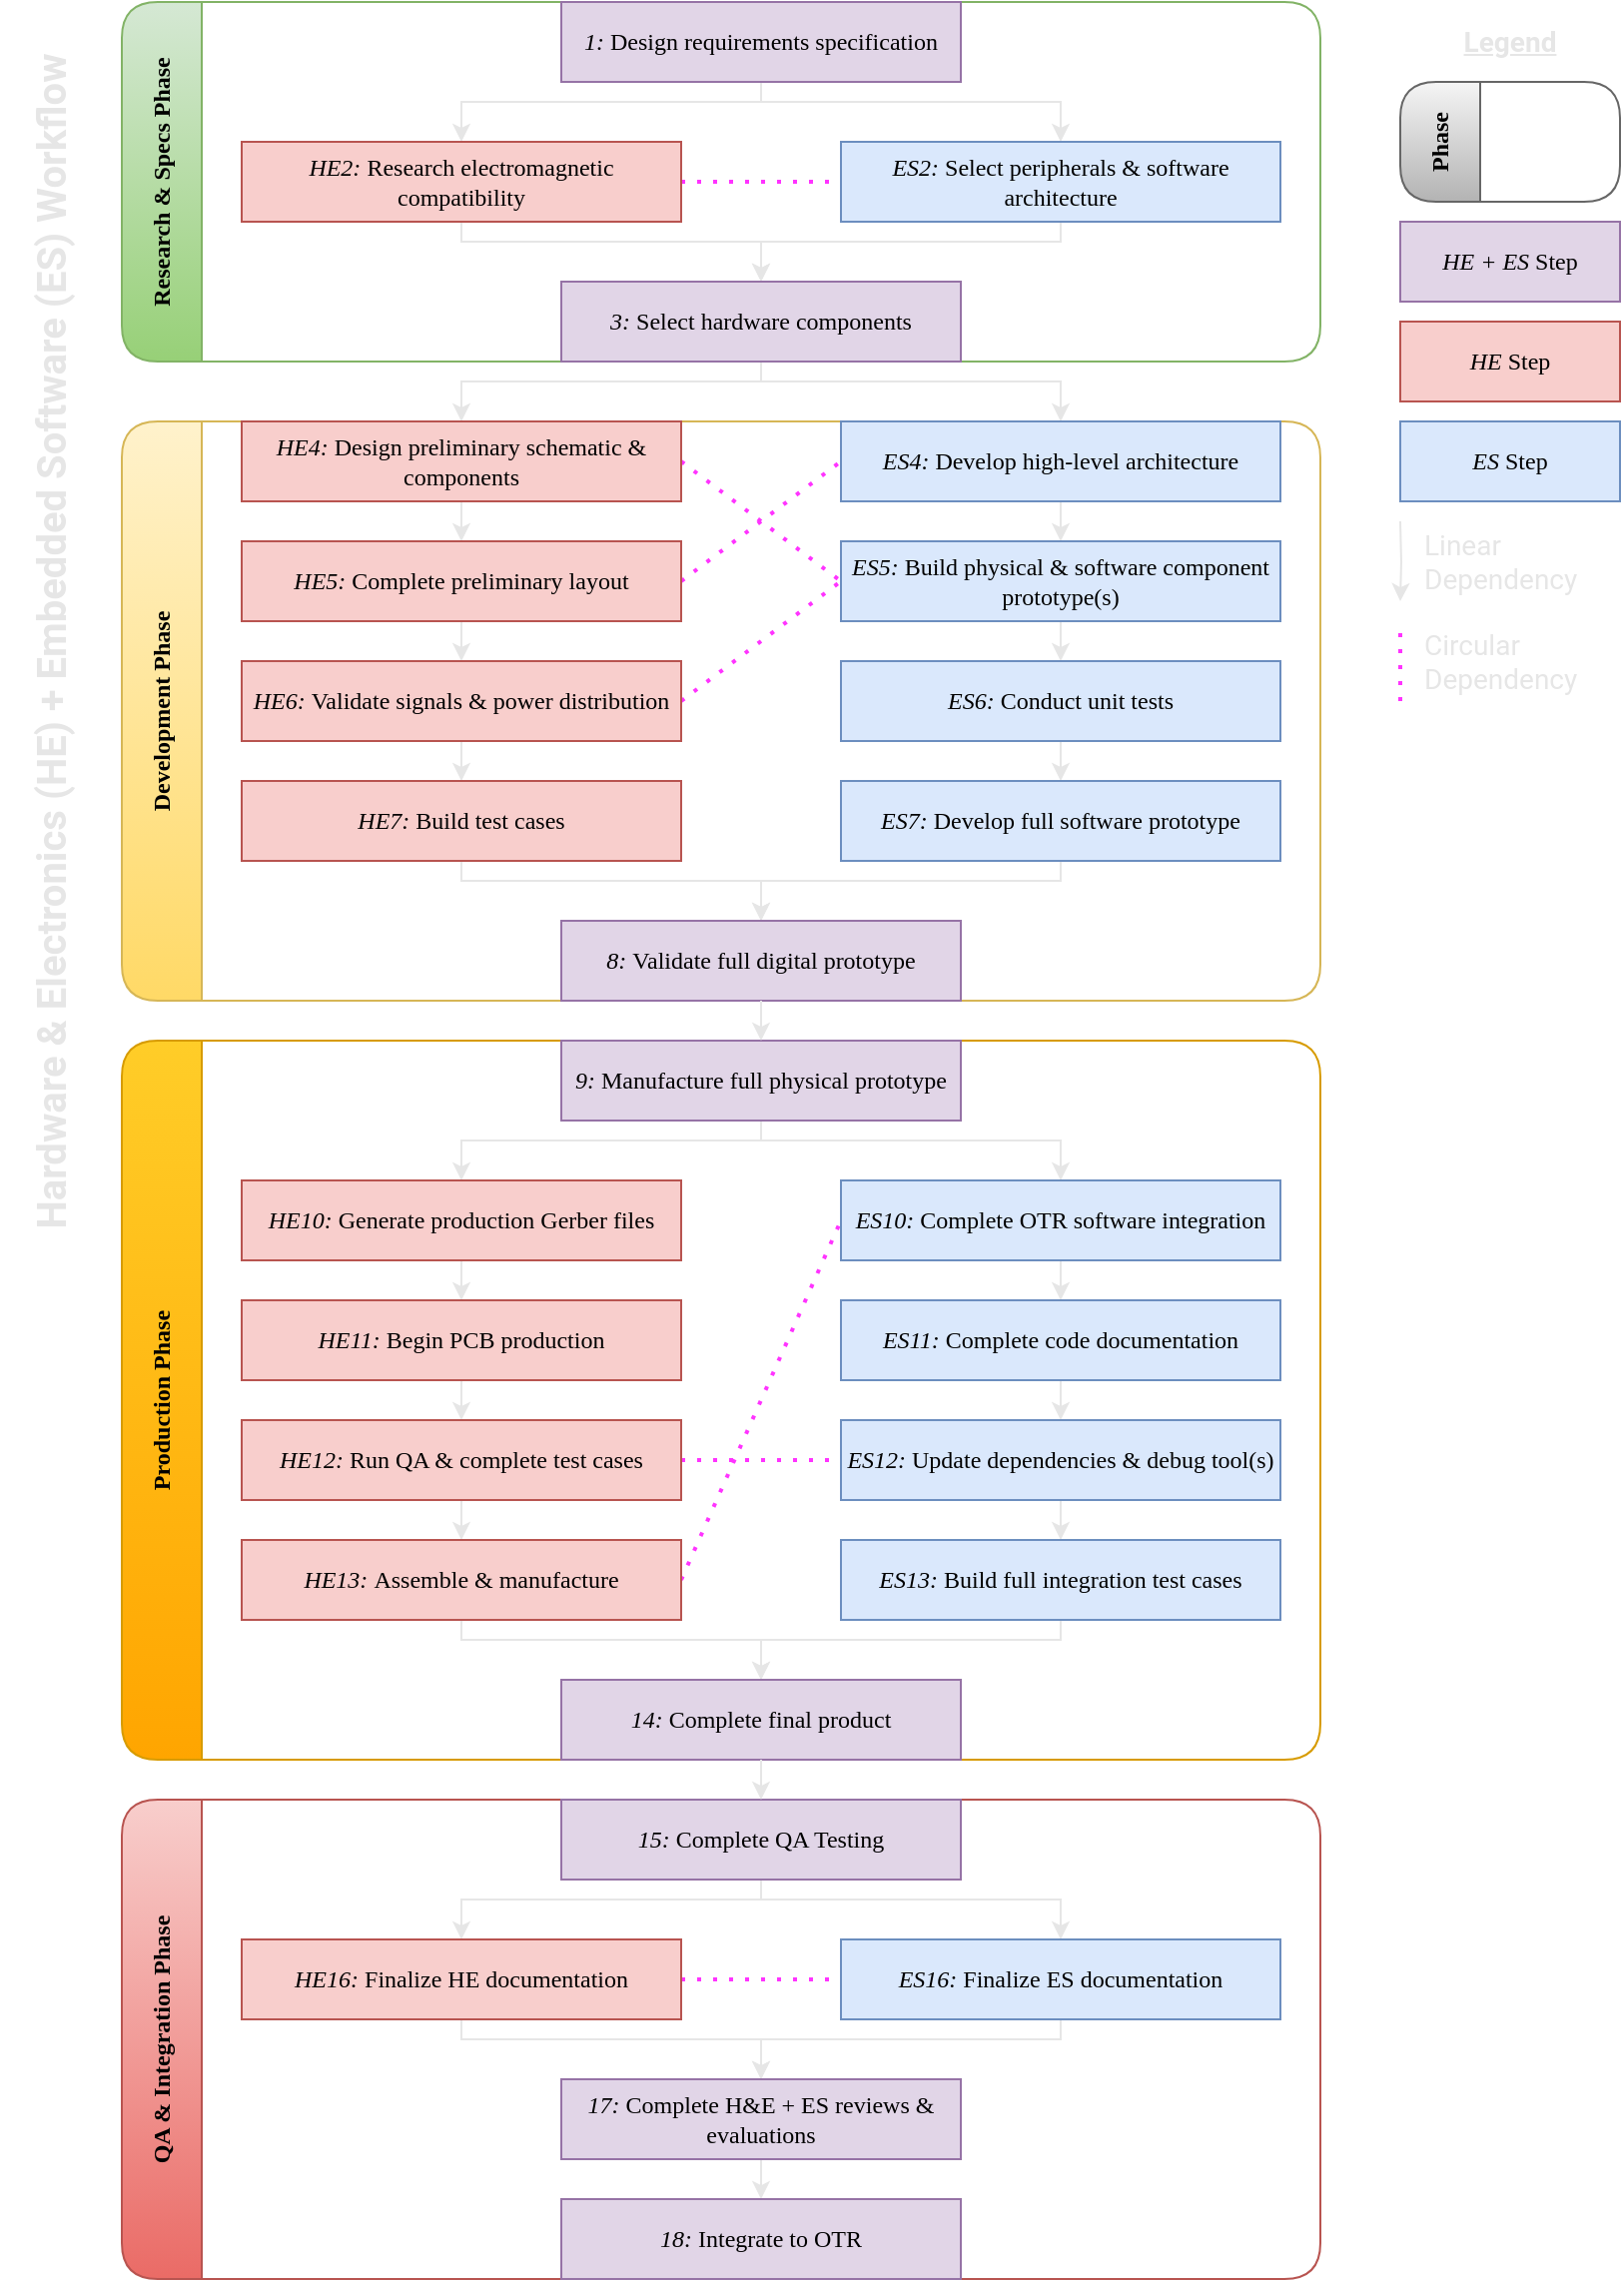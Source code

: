 <mxfile version="21.7.1" type="device">
  <diagram name="Page-1" id="NuKTZp9k4UpAe8idMaMk">
    <mxGraphModel dx="954" dy="614" grid="1" gridSize="10" guides="1" tooltips="1" connect="1" arrows="1" fold="1" page="1" pageScale="1" pageWidth="827" pageHeight="1169" math="0" shadow="0">
      <root>
        <mxCell id="0" />
        <mxCell id="1" parent="0" />
        <mxCell id="XmgsnOlfWQy2vyrbueh_-16" value="&lt;h1 align=&quot;center&quot; style=&quot;font-size: 20px;&quot;&gt;Hardware &amp;amp; Electronics (HE)&lt;font style=&quot;font-size: 20px;&quot;&gt; + &lt;/font&gt;&lt;font style=&quot;font-size: 20px;&quot;&gt;Embedded Software (ES)&lt;/font&gt;&lt;b style=&quot;font-size: 20px;&quot;&gt; &lt;font style=&quot;font-size: 20px;&quot;&gt;Workflow&lt;/font&gt;&lt;/b&gt;&lt;/h1&gt;" style="text;html=1;spacing=5;spacingTop=-20;overflow=hidden;rounded=0;fontColor=#E6E6E6;fontFamily=Roboto;fontSource=https%3A%2F%2Ffonts.googleapis.com%2Fcss%3Ffamily%3DRoboto;fontStyle=1;fontSize=20;align=center;verticalAlign=top;whiteSpace=wrap;direction=west;rotation=270;" parent="1" vertex="1">
          <mxGeometry x="-290" y="310" width="640" height="40" as="geometry" />
        </mxCell>
        <mxCell id="_hizYWPVGVHSp4usUU-i-9" style="edgeStyle=orthogonalEdgeStyle;rounded=0;orthogonalLoop=1;jettySize=auto;html=1;exitX=0.5;exitY=1;exitDx=0;exitDy=0;entryX=0.5;entryY=0;entryDx=0;entryDy=0;fontFamily=JetBrains Mono;fontSource=https%3A%2F%2Ffonts.googleapis.com%2Fcss%3Ffamily%3DJetBrains%2BMono;strokeColor=#E6E6E6;" parent="1" source="XmgsnOlfWQy2vyrbueh_-4" target="XmgsnOlfWQy2vyrbueh_-3" edge="1">
          <mxGeometry relative="1" as="geometry">
            <Array as="points">
              <mxPoint x="380" y="200" />
              <mxPoint x="230" y="200" />
            </Array>
          </mxGeometry>
        </mxCell>
        <mxCell id="_hizYWPVGVHSp4usUU-i-10" style="edgeStyle=orthogonalEdgeStyle;rounded=0;orthogonalLoop=1;jettySize=auto;html=1;exitX=0.5;exitY=1;exitDx=0;exitDy=0;entryX=0.5;entryY=0;entryDx=0;entryDy=0;fontFamily=JetBrains Mono;fontSource=https%3A%2F%2Ffonts.googleapis.com%2Fcss%3Ffamily%3DJetBrains%2BMono;strokeColor=#E6E6E6;" parent="1" source="XmgsnOlfWQy2vyrbueh_-4" target="uD0HqLlKN_VUFmbFqNQT-25" edge="1">
          <mxGeometry relative="1" as="geometry">
            <Array as="points">
              <mxPoint x="380" y="200" />
              <mxPoint x="530" y="200" />
            </Array>
          </mxGeometry>
        </mxCell>
        <mxCell id="XmgsnOlfWQy2vyrbueh_-19" value="&lt;div&gt;Research &amp;amp; Specs Phase&lt;/div&gt;" style="swimlane;horizontal=0;whiteSpace=wrap;html=1;fillColor=#d5e8d4;strokeColor=#82b366;fontFamily=JetBrains Mono;fontSource=https%3A%2F%2Ffonts.googleapis.com%2Fcss%3Ffamily%3DJetBrains%2BMono;startSize=40;rounded=1;swimlaneLine=1;glass=0;shadow=0;swimlaneFillColor=none;gradientColor=#97d077;" parent="1" vertex="1">
          <mxGeometry x="60" y="10" width="600" height="180" as="geometry" />
        </mxCell>
        <mxCell id="_hizYWPVGVHSp4usUU-i-25" value="" style="endArrow=none;dashed=1;html=1;dashPattern=1 3;strokeWidth=2;rounded=0;exitX=1;exitY=0.5;exitDx=0;exitDy=0;entryX=0;entryY=0.5;entryDx=0;entryDy=0;strokeColor=#FF33FF;fontFamily=JetBrains Mono;fontSource=https%3A%2F%2Ffonts.googleapis.com%2Fcss%3Ffamily%3DJetBrains%2BMono;" parent="XmgsnOlfWQy2vyrbueh_-19" source="uD0HqLlKN_VUFmbFqNQT-23" target="uD0HqLlKN_VUFmbFqNQT-22" edge="1">
          <mxGeometry width="50" height="50" relative="1" as="geometry">
            <mxPoint x="290" y="100" as="sourcePoint" />
            <mxPoint x="370" y="100" as="targetPoint" />
          </mxGeometry>
        </mxCell>
        <mxCell id="_hizYWPVGVHSp4usUU-i-1" style="edgeStyle=orthogonalEdgeStyle;rounded=0;orthogonalLoop=1;jettySize=auto;html=1;exitX=0.5;exitY=1;exitDx=0;exitDy=0;entryX=0.5;entryY=0;entryDx=0;entryDy=0;fontFamily=JetBrains Mono;fontSource=https%3A%2F%2Ffonts.googleapis.com%2Fcss%3Ffamily%3DJetBrains%2BMono;strokeColor=#E6E6E6;" parent="XmgsnOlfWQy2vyrbueh_-19" source="XmgsnOlfWQy2vyrbueh_-1" target="uD0HqLlKN_VUFmbFqNQT-23" edge="1">
          <mxGeometry relative="1" as="geometry">
            <Array as="points">
              <mxPoint x="320" y="50" />
              <mxPoint x="170" y="50" />
            </Array>
          </mxGeometry>
        </mxCell>
        <mxCell id="_hizYWPVGVHSp4usUU-i-2" style="edgeStyle=orthogonalEdgeStyle;rounded=0;orthogonalLoop=1;jettySize=auto;html=1;exitX=0.5;exitY=1;exitDx=0;exitDy=0;entryX=0.5;entryY=0;entryDx=0;entryDy=0;fontFamily=JetBrains Mono;fontSource=https%3A%2F%2Ffonts.googleapis.com%2Fcss%3Ffamily%3DJetBrains%2BMono;strokeColor=#E6E6E6;" parent="XmgsnOlfWQy2vyrbueh_-19" source="XmgsnOlfWQy2vyrbueh_-1" target="uD0HqLlKN_VUFmbFqNQT-22" edge="1">
          <mxGeometry relative="1" as="geometry">
            <Array as="points">
              <mxPoint x="320" y="50" />
              <mxPoint x="470" y="50" />
            </Array>
          </mxGeometry>
        </mxCell>
        <mxCell id="_hizYWPVGVHSp4usUU-i-5" style="edgeStyle=orthogonalEdgeStyle;rounded=0;orthogonalLoop=1;jettySize=auto;html=1;exitX=0.5;exitY=1;exitDx=0;exitDy=0;entryX=0.5;entryY=0;entryDx=0;entryDy=0;fontFamily=JetBrains Mono;fontSource=https%3A%2F%2Ffonts.googleapis.com%2Fcss%3Ffamily%3DJetBrains%2BMono;strokeColor=#E6E6E6;" parent="XmgsnOlfWQy2vyrbueh_-19" source="uD0HqLlKN_VUFmbFqNQT-23" target="XmgsnOlfWQy2vyrbueh_-4" edge="1">
          <mxGeometry relative="1" as="geometry">
            <Array as="points">
              <mxPoint x="170" y="120" />
              <mxPoint x="320" y="120" />
            </Array>
          </mxGeometry>
        </mxCell>
        <mxCell id="_hizYWPVGVHSp4usUU-i-7" style="edgeStyle=orthogonalEdgeStyle;rounded=0;orthogonalLoop=1;jettySize=auto;html=1;exitX=0.5;exitY=1;exitDx=0;exitDy=0;entryX=0.5;entryY=0;entryDx=0;entryDy=0;fontFamily=JetBrains Mono;fontSource=https%3A%2F%2Ffonts.googleapis.com%2Fcss%3Ffamily%3DJetBrains%2BMono;strokeColor=#E6E6E6;" parent="XmgsnOlfWQy2vyrbueh_-19" source="uD0HqLlKN_VUFmbFqNQT-22" target="XmgsnOlfWQy2vyrbueh_-4" edge="1">
          <mxGeometry relative="1" as="geometry">
            <Array as="points">
              <mxPoint x="470" y="120" />
              <mxPoint x="320" y="120" />
            </Array>
          </mxGeometry>
        </mxCell>
        <mxCell id="XmgsnOlfWQy2vyrbueh_-1" value="&lt;font&gt;&lt;i&gt;1: &lt;/i&gt;Design requirements specification&lt;br&gt;&lt;/font&gt;" style="rounded=0;whiteSpace=wrap;html=1;fillColor=#e1d5e7;strokeColor=#9673a6;fontFamily=JetBrains Mono;fontSource=https%3A%2F%2Ffonts.googleapis.com%2Fcss%3Ffamily%3DJetBrains%2BMono;" parent="XmgsnOlfWQy2vyrbueh_-19" vertex="1">
          <mxGeometry x="220" width="200" height="40" as="geometry" />
        </mxCell>
        <mxCell id="uD0HqLlKN_VUFmbFqNQT-22" value="&lt;font&gt;&lt;i&gt;ES2: &lt;/i&gt;Select peripherals &amp;amp; software architecture&lt;br&gt;&lt;/font&gt;" style="rounded=0;whiteSpace=wrap;html=1;fillColor=#dae8fc;strokeColor=#6c8ebf;fontFamily=JetBrains Mono;fontSource=https%3A%2F%2Ffonts.googleapis.com%2Fcss%3Ffamily%3DJetBrains%2BMono;" parent="XmgsnOlfWQy2vyrbueh_-19" vertex="1">
          <mxGeometry x="360" y="70" width="220" height="40" as="geometry" />
        </mxCell>
        <mxCell id="XmgsnOlfWQy2vyrbueh_-4" value="&lt;font&gt;&lt;i&gt;3: &lt;/i&gt;Select hardware components&lt;br&gt;&lt;/font&gt;" style="rounded=0;whiteSpace=wrap;html=1;fillColor=#e1d5e7;strokeColor=#9673a6;fontFamily=JetBrains Mono;fontSource=https%3A%2F%2Ffonts.googleapis.com%2Fcss%3Ffamily%3DJetBrains%2BMono;" parent="XmgsnOlfWQy2vyrbueh_-19" vertex="1">
          <mxGeometry x="220" y="140" width="200" height="40" as="geometry" />
        </mxCell>
        <mxCell id="uD0HqLlKN_VUFmbFqNQT-23" value="&lt;font&gt;&lt;i&gt;HE2: &lt;/i&gt;Research electromagnetic compatibility&lt;br&gt;&lt;/font&gt;" style="rounded=0;whiteSpace=wrap;html=1;fillColor=#f8cecc;strokeColor=#b85450;fontFamily=JetBrains Mono;fontSource=https%3A%2F%2Ffonts.googleapis.com%2Fcss%3Ffamily%3DJetBrains%2BMono;" parent="XmgsnOlfWQy2vyrbueh_-19" vertex="1">
          <mxGeometry x="60" y="70" width="220" height="40" as="geometry" />
        </mxCell>
        <mxCell id="uD0HqLlKN_VUFmbFqNQT-47" value="&lt;div&gt;Production Phase&lt;/div&gt;" style="swimlane;horizontal=0;whiteSpace=wrap;html=1;fillColor=#ffcd28;strokeColor=#d79b00;fontFamily=JetBrains Mono;fontSource=https%3A%2F%2Ffonts.googleapis.com%2Fcss%3Ffamily%3DJetBrains%2BMono;startSize=40;rounded=1;gradientColor=#ffa500;" parent="1" vertex="1">
          <mxGeometry x="60" y="530" width="600" height="360" as="geometry" />
        </mxCell>
        <mxCell id="_hizYWPVGVHSp4usUU-i-15" style="edgeStyle=orthogonalEdgeStyle;rounded=0;orthogonalLoop=1;jettySize=auto;html=1;exitX=0.5;exitY=1;exitDx=0;exitDy=0;entryX=0.5;entryY=0;entryDx=0;entryDy=0;fontFamily=JetBrains Mono;fontSource=https%3A%2F%2Ffonts.googleapis.com%2Fcss%3Ffamily%3DJetBrains%2BMono;strokeColor=#E6E6E6;" parent="uD0HqLlKN_VUFmbFqNQT-47" source="uD0HqLlKN_VUFmbFqNQT-33" target="uD0HqLlKN_VUFmbFqNQT-31" edge="1">
          <mxGeometry relative="1" as="geometry">
            <Array as="points">
              <mxPoint x="320" y="50" />
              <mxPoint x="170" y="50" />
            </Array>
          </mxGeometry>
        </mxCell>
        <mxCell id="uD0HqLlKN_VUFmbFqNQT-213" value="" style="endArrow=none;dashed=1;html=1;dashPattern=1 3;strokeWidth=2;rounded=0;exitX=1;exitY=0.5;exitDx=0;exitDy=0;entryX=0;entryY=0.5;entryDx=0;entryDy=0;strokeColor=#FF33FF;fontFamily=JetBrains Mono;fontSource=https%3A%2F%2Ffonts.googleapis.com%2Fcss%3Ffamily%3DJetBrains%2BMono;" parent="uD0HqLlKN_VUFmbFqNQT-47" source="uD0HqLlKN_VUFmbFqNQT-80" target="uD0HqLlKN_VUFmbFqNQT-72" edge="1">
          <mxGeometry width="50" height="50" relative="1" as="geometry">
            <mxPoint x="300" y="260" as="sourcePoint" />
            <mxPoint x="350" y="210" as="targetPoint" />
          </mxGeometry>
        </mxCell>
        <mxCell id="_hizYWPVGVHSp4usUU-i-26" value="" style="endArrow=none;dashed=1;html=1;dashPattern=1 3;strokeWidth=2;rounded=0;exitX=1;exitY=0.5;exitDx=0;exitDy=0;entryX=0;entryY=0.5;entryDx=0;entryDy=0;strokeColor=#FF33FF;fontFamily=JetBrains Mono;fontSource=https%3A%2F%2Ffonts.googleapis.com%2Fcss%3Ffamily%3DJetBrains%2BMono;" parent="uD0HqLlKN_VUFmbFqNQT-47" source="uD0HqLlKN_VUFmbFqNQT-81" target="uD0HqLlKN_VUFmbFqNQT-85" edge="1">
          <mxGeometry width="50" height="50" relative="1" as="geometry">
            <mxPoint x="290" y="280" as="sourcePoint" />
            <mxPoint x="370" y="100" as="targetPoint" />
          </mxGeometry>
        </mxCell>
        <mxCell id="_hizYWPVGVHSp4usUU-i-16" style="edgeStyle=orthogonalEdgeStyle;rounded=0;orthogonalLoop=1;jettySize=auto;html=1;exitX=0.5;exitY=1;exitDx=0;exitDy=0;entryX=0.5;entryY=0;entryDx=0;entryDy=0;fontFamily=JetBrains Mono;fontSource=https%3A%2F%2Ffonts.googleapis.com%2Fcss%3Ffamily%3DJetBrains%2BMono;strokeColor=#E6E6E6;" parent="uD0HqLlKN_VUFmbFqNQT-47" source="uD0HqLlKN_VUFmbFqNQT-33" target="uD0HqLlKN_VUFmbFqNQT-72" edge="1">
          <mxGeometry relative="1" as="geometry">
            <Array as="points">
              <mxPoint x="320" y="50" />
              <mxPoint x="470" y="50" />
            </Array>
          </mxGeometry>
        </mxCell>
        <mxCell id="uD0HqLlKN_VUFmbFqNQT-91" style="edgeStyle=orthogonalEdgeStyle;rounded=0;orthogonalLoop=1;jettySize=auto;html=1;exitX=0.5;exitY=1;exitDx=0;exitDy=0;entryX=0.5;entryY=0;entryDx=0;entryDy=0;fontFamily=JetBrains Mono;fontSource=https%3A%2F%2Ffonts.googleapis.com%2Fcss%3Ffamily%3DJetBrains%2BMono;strokeColor=#E6E6E6;" parent="uD0HqLlKN_VUFmbFqNQT-47" source="uD0HqLlKN_VUFmbFqNQT-31" target="uD0HqLlKN_VUFmbFqNQT-79" edge="1">
          <mxGeometry relative="1" as="geometry" />
        </mxCell>
        <mxCell id="uD0HqLlKN_VUFmbFqNQT-94" style="edgeStyle=orthogonalEdgeStyle;rounded=0;orthogonalLoop=1;jettySize=auto;html=1;exitX=0.5;exitY=1;exitDx=0;exitDy=0;entryX=0.5;entryY=0;entryDx=0;entryDy=0;fontFamily=JetBrains Mono;fontSource=https%3A%2F%2Ffonts.googleapis.com%2Fcss%3Ffamily%3DJetBrains%2BMono;strokeColor=#E6E6E6;" parent="uD0HqLlKN_VUFmbFqNQT-47" source="uD0HqLlKN_VUFmbFqNQT-72" target="uD0HqLlKN_VUFmbFqNQT-84" edge="1">
          <mxGeometry relative="1" as="geometry" />
        </mxCell>
        <mxCell id="uD0HqLlKN_VUFmbFqNQT-92" style="edgeStyle=orthogonalEdgeStyle;rounded=0;orthogonalLoop=1;jettySize=auto;html=1;exitX=0.5;exitY=1;exitDx=0;exitDy=0;entryX=0.5;entryY=0;entryDx=0;entryDy=0;fontFamily=JetBrains Mono;fontSource=https%3A%2F%2Ffonts.googleapis.com%2Fcss%3Ffamily%3DJetBrains%2BMono;strokeColor=#E6E6E6;" parent="uD0HqLlKN_VUFmbFqNQT-47" source="uD0HqLlKN_VUFmbFqNQT-79" target="uD0HqLlKN_VUFmbFqNQT-81" edge="1">
          <mxGeometry relative="1" as="geometry" />
        </mxCell>
        <mxCell id="_hizYWPVGVHSp4usUU-i-18" style="edgeStyle=orthogonalEdgeStyle;rounded=0;orthogonalLoop=1;jettySize=auto;html=1;exitX=0.5;exitY=1;exitDx=0;exitDy=0;entryX=0.5;entryY=0;entryDx=0;entryDy=0;fontFamily=JetBrains Mono;fontSource=https%3A%2F%2Ffonts.googleapis.com%2Fcss%3Ffamily%3DJetBrains%2BMono;strokeColor=#E6E6E6;" parent="uD0HqLlKN_VUFmbFqNQT-47" source="uD0HqLlKN_VUFmbFqNQT-80" target="uD0HqLlKN_VUFmbFqNQT-138" edge="1">
          <mxGeometry relative="1" as="geometry">
            <Array as="points">
              <mxPoint x="170" y="300" />
              <mxPoint x="320" y="300" />
            </Array>
          </mxGeometry>
        </mxCell>
        <mxCell id="uD0HqLlKN_VUFmbFqNQT-93" style="edgeStyle=orthogonalEdgeStyle;rounded=0;orthogonalLoop=1;jettySize=auto;html=1;exitX=0.5;exitY=1;exitDx=0;exitDy=0;entryX=0.5;entryY=0;entryDx=0;entryDy=0;fontFamily=JetBrains Mono;fontSource=https%3A%2F%2Ffonts.googleapis.com%2Fcss%3Ffamily%3DJetBrains%2BMono;strokeColor=#E6E6E6;" parent="uD0HqLlKN_VUFmbFqNQT-47" source="uD0HqLlKN_VUFmbFqNQT-81" target="uD0HqLlKN_VUFmbFqNQT-80" edge="1">
          <mxGeometry relative="1" as="geometry" />
        </mxCell>
        <mxCell id="uD0HqLlKN_VUFmbFqNQT-95" style="edgeStyle=orthogonalEdgeStyle;rounded=0;orthogonalLoop=1;jettySize=auto;html=1;exitX=0.5;exitY=1;exitDx=0;exitDy=0;entryX=0.5;entryY=0;entryDx=0;entryDy=0;fontFamily=JetBrains Mono;fontSource=https%3A%2F%2Ffonts.googleapis.com%2Fcss%3Ffamily%3DJetBrains%2BMono;strokeColor=#E6E6E6;" parent="uD0HqLlKN_VUFmbFqNQT-47" source="uD0HqLlKN_VUFmbFqNQT-84" target="uD0HqLlKN_VUFmbFqNQT-85" edge="1">
          <mxGeometry relative="1" as="geometry" />
        </mxCell>
        <mxCell id="uD0HqLlKN_VUFmbFqNQT-96" style="edgeStyle=orthogonalEdgeStyle;rounded=0;orthogonalLoop=1;jettySize=auto;html=1;exitX=0.5;exitY=1;exitDx=0;exitDy=0;entryX=0.5;entryY=0;entryDx=0;entryDy=0;fontFamily=JetBrains Mono;fontSource=https%3A%2F%2Ffonts.googleapis.com%2Fcss%3Ffamily%3DJetBrains%2BMono;strokeColor=#E6E6E6;" parent="uD0HqLlKN_VUFmbFqNQT-47" source="uD0HqLlKN_VUFmbFqNQT-85" target="uD0HqLlKN_VUFmbFqNQT-86" edge="1">
          <mxGeometry relative="1" as="geometry" />
        </mxCell>
        <mxCell id="_hizYWPVGVHSp4usUU-i-17" style="edgeStyle=orthogonalEdgeStyle;rounded=0;orthogonalLoop=1;jettySize=auto;html=1;exitX=0.5;exitY=1;exitDx=0;exitDy=0;entryX=0.5;entryY=0;entryDx=0;entryDy=0;fontFamily=JetBrains Mono;fontSource=https%3A%2F%2Ffonts.googleapis.com%2Fcss%3Ffamily%3DJetBrains%2BMono;strokeColor=#E6E6E6;" parent="uD0HqLlKN_VUFmbFqNQT-47" source="uD0HqLlKN_VUFmbFqNQT-86" target="uD0HqLlKN_VUFmbFqNQT-138" edge="1">
          <mxGeometry relative="1" as="geometry">
            <Array as="points">
              <mxPoint x="470" y="300" />
              <mxPoint x="320" y="300" />
            </Array>
          </mxGeometry>
        </mxCell>
        <mxCell id="uD0HqLlKN_VUFmbFqNQT-33" value="&lt;i&gt;9: &lt;/i&gt;&lt;font&gt;Manufacture full physical prototype&lt;br&gt;&lt;/font&gt;" style="rounded=0;whiteSpace=wrap;html=1;fillColor=#e1d5e7;strokeColor=#9673a6;fontFamily=JetBrains Mono;fontSource=https%3A%2F%2Ffonts.googleapis.com%2Fcss%3Ffamily%3DJetBrains%2BMono;" parent="uD0HqLlKN_VUFmbFqNQT-47" vertex="1">
          <mxGeometry x="220" width="200" height="40" as="geometry" />
        </mxCell>
        <mxCell id="uD0HqLlKN_VUFmbFqNQT-31" value="&lt;i&gt;HE10: &lt;/i&gt;&lt;font&gt;Generate production Gerber files&lt;br&gt;&lt;/font&gt;" style="rounded=0;whiteSpace=wrap;html=1;fillColor=#f8cecc;strokeColor=#b85450;fontFamily=JetBrains Mono;fontSource=https%3A%2F%2Ffonts.googleapis.com%2Fcss%3Ffamily%3DJetBrains%2BMono;" parent="uD0HqLlKN_VUFmbFqNQT-47" vertex="1">
          <mxGeometry x="60" y="70" width="220" height="40" as="geometry" />
        </mxCell>
        <mxCell id="uD0HqLlKN_VUFmbFqNQT-72" value="&lt;i&gt;ES10: &lt;/i&gt;&lt;font&gt;Complete OTR software integration&lt;br&gt;&lt;/font&gt;" style="rounded=0;whiteSpace=wrap;html=1;fillColor=#dae8fc;strokeColor=#6c8ebf;fontFamily=JetBrains Mono;fontSource=https%3A%2F%2Ffonts.googleapis.com%2Fcss%3Ffamily%3DJetBrains%2BMono;" parent="uD0HqLlKN_VUFmbFqNQT-47" vertex="1">
          <mxGeometry x="360" y="70" width="220" height="40" as="geometry" />
        </mxCell>
        <mxCell id="uD0HqLlKN_VUFmbFqNQT-79" value="&lt;i&gt;HE11: &lt;/i&gt;&lt;font&gt;Begin PCB production&lt;br&gt;&lt;/font&gt;" style="rounded=0;whiteSpace=wrap;html=1;fillColor=#f8cecc;strokeColor=#b85450;fontFamily=JetBrains Mono;fontSource=https%3A%2F%2Ffonts.googleapis.com%2Fcss%3Ffamily%3DJetBrains%2BMono;" parent="uD0HqLlKN_VUFmbFqNQT-47" vertex="1">
          <mxGeometry x="60" y="130" width="220" height="40" as="geometry" />
        </mxCell>
        <mxCell id="uD0HqLlKN_VUFmbFqNQT-80" value="&lt;i&gt;HE13: &lt;/i&gt;&lt;font&gt;Assemble &amp;amp; manufacture&lt;br&gt;&lt;/font&gt;" style="rounded=0;whiteSpace=wrap;html=1;fillColor=#f8cecc;strokeColor=#b85450;fontFamily=JetBrains Mono;fontSource=https%3A%2F%2Ffonts.googleapis.com%2Fcss%3Ffamily%3DJetBrains%2BMono;" parent="uD0HqLlKN_VUFmbFqNQT-47" vertex="1">
          <mxGeometry x="60" y="250" width="220" height="40" as="geometry" />
        </mxCell>
        <mxCell id="uD0HqLlKN_VUFmbFqNQT-81" value="&lt;font&gt;&lt;i&gt;HE12: &lt;/i&gt;Run QA &amp;amp; complete test cases&lt;br&gt;&lt;/font&gt;" style="rounded=0;whiteSpace=wrap;html=1;fillColor=#f8cecc;strokeColor=#b85450;fontFamily=JetBrains Mono;fontSource=https%3A%2F%2Ffonts.googleapis.com%2Fcss%3Ffamily%3DJetBrains%2BMono;" parent="uD0HqLlKN_VUFmbFqNQT-47" vertex="1">
          <mxGeometry x="60" y="190" width="220" height="40" as="geometry" />
        </mxCell>
        <mxCell id="uD0HqLlKN_VUFmbFqNQT-84" value="&lt;i&gt;ES11: &lt;/i&gt;&lt;font&gt;Complete code documentation&lt;br&gt;&lt;/font&gt;" style="rounded=0;whiteSpace=wrap;html=1;fillColor=#dae8fc;strokeColor=#6c8ebf;fontFamily=JetBrains Mono;fontSource=https%3A%2F%2Ffonts.googleapis.com%2Fcss%3Ffamily%3DJetBrains%2BMono;" parent="uD0HqLlKN_VUFmbFqNQT-47" vertex="1">
          <mxGeometry x="360" y="130" width="220" height="40" as="geometry" />
        </mxCell>
        <mxCell id="uD0HqLlKN_VUFmbFqNQT-85" value="&lt;font&gt;&lt;i&gt;ES12: &lt;/i&gt;Update dependencies &amp;amp; debug tool(s)&lt;br&gt;&lt;/font&gt;" style="rounded=0;whiteSpace=wrap;html=1;fillColor=#dae8fc;strokeColor=#6c8ebf;fontFamily=JetBrains Mono;fontSource=https%3A%2F%2Ffonts.googleapis.com%2Fcss%3Ffamily%3DJetBrains%2BMono;" parent="uD0HqLlKN_VUFmbFqNQT-47" vertex="1">
          <mxGeometry x="360" y="190" width="220" height="40" as="geometry" />
        </mxCell>
        <mxCell id="uD0HqLlKN_VUFmbFqNQT-86" value="&lt;font&gt;&lt;i&gt;ES13: &lt;/i&gt;Build full integration test cases&lt;br&gt;&lt;/font&gt;" style="rounded=0;whiteSpace=wrap;html=1;fillColor=#dae8fc;strokeColor=#6c8ebf;fontFamily=JetBrains Mono;fontSource=https%3A%2F%2Ffonts.googleapis.com%2Fcss%3Ffamily%3DJetBrains%2BMono;" parent="uD0HqLlKN_VUFmbFqNQT-47" vertex="1">
          <mxGeometry x="360" y="250" width="220" height="40" as="geometry" />
        </mxCell>
        <mxCell id="uD0HqLlKN_VUFmbFqNQT-138" value="&lt;i&gt;14: &lt;/i&gt;&lt;font&gt;Complete final product&lt;br&gt;&lt;/font&gt;" style="rounded=0;whiteSpace=wrap;html=1;fillColor=#e1d5e7;strokeColor=#9673a6;fontFamily=JetBrains Mono;fontSource=https%3A%2F%2Ffonts.googleapis.com%2Fcss%3Ffamily%3DJetBrains%2BMono;" parent="uD0HqLlKN_VUFmbFqNQT-47" vertex="1">
          <mxGeometry x="220" y="320" width="200" height="40" as="geometry" />
        </mxCell>
        <mxCell id="uD0HqLlKN_VUFmbFqNQT-160" value="&lt;div&gt;Development Phase&lt;/div&gt;" style="swimlane;horizontal=0;whiteSpace=wrap;html=1;fillColor=#fff2cc;strokeColor=#d6b656;fontFamily=JetBrains Mono;fontSource=https%3A%2F%2Ffonts.googleapis.com%2Fcss%3Ffamily%3DJetBrains%2BMono;startSize=40;rounded=1;gradientColor=#ffd966;" parent="1" vertex="1">
          <mxGeometry x="60" y="220" width="600" height="290" as="geometry" />
        </mxCell>
        <mxCell id="uD0HqLlKN_VUFmbFqNQT-75" style="edgeStyle=orthogonalEdgeStyle;rounded=0;orthogonalLoop=1;jettySize=auto;html=1;exitX=0.5;exitY=1;exitDx=0;exitDy=0;entryX=0.5;entryY=0;entryDx=0;entryDy=0;fontFamily=JetBrains Mono;fontSource=https%3A%2F%2Ffonts.googleapis.com%2Fcss%3Ffamily%3DJetBrains%2BMono;strokeColor=#E6E6E6;" parent="uD0HqLlKN_VUFmbFqNQT-160" source="uD0HqLlKN_VUFmbFqNQT-73" target="uD0HqLlKN_VUFmbFqNQT-28" edge="1">
          <mxGeometry relative="1" as="geometry" />
        </mxCell>
        <mxCell id="uD0HqLlKN_VUFmbFqNQT-77" style="edgeStyle=orthogonalEdgeStyle;rounded=0;orthogonalLoop=1;jettySize=auto;html=1;exitX=0.5;exitY=1;exitDx=0;exitDy=0;entryX=0.5;entryY=0;entryDx=0;entryDy=0;fontFamily=JetBrains Mono;fontSource=https%3A%2F%2Ffonts.googleapis.com%2Fcss%3Ffamily%3DJetBrains%2BMono;strokeColor=#E6E6E6;" parent="uD0HqLlKN_VUFmbFqNQT-160" source="uD0HqLlKN_VUFmbFqNQT-24" target="uD0HqLlKN_VUFmbFqNQT-76" edge="1">
          <mxGeometry relative="1" as="geometry" />
        </mxCell>
        <mxCell id="uD0HqLlKN_VUFmbFqNQT-67" style="edgeStyle=orthogonalEdgeStyle;rounded=0;orthogonalLoop=1;jettySize=auto;html=1;exitX=0.5;exitY=1;exitDx=0;exitDy=0;entryX=0.5;entryY=0;entryDx=0;entryDy=0;fontFamily=JetBrains Mono;fontSource=https%3A%2F%2Ffonts.googleapis.com%2Fcss%3Ffamily%3DJetBrains%2BMono;strokeColor=#E6E6E6;" parent="uD0HqLlKN_VUFmbFqNQT-160" source="XmgsnOlfWQy2vyrbueh_-20" target="uD0HqLlKN_VUFmbFqNQT-24" edge="1">
          <mxGeometry relative="1" as="geometry" />
        </mxCell>
        <mxCell id="uD0HqLlKN_VUFmbFqNQT-212" value="" style="endArrow=none;dashed=1;html=1;dashPattern=1 3;strokeWidth=2;rounded=0;exitX=1;exitY=0.5;exitDx=0;exitDy=0;entryX=0;entryY=0.5;entryDx=0;entryDy=0;strokeColor=#FF33FF;fontFamily=JetBrains Mono;fontSource=https%3A%2F%2Ffonts.googleapis.com%2Fcss%3Ffamily%3DJetBrains%2BMono;" parent="uD0HqLlKN_VUFmbFqNQT-160" source="uD0HqLlKN_VUFmbFqNQT-24" target="uD0HqLlKN_VUFmbFqNQT-29" edge="1">
          <mxGeometry width="50" height="50" relative="1" as="geometry">
            <mxPoint x="280" y="150" as="sourcePoint" />
            <mxPoint x="330" y="100" as="targetPoint" />
          </mxGeometry>
        </mxCell>
        <mxCell id="_hizYWPVGVHSp4usUU-i-27" value="" style="endArrow=none;dashed=1;html=1;dashPattern=1 3;strokeWidth=2;rounded=0;exitX=1;exitY=0.5;exitDx=0;exitDy=0;entryX=0;entryY=0.5;entryDx=0;entryDy=0;strokeColor=#FF33FF;fontFamily=JetBrains Mono;fontSource=https%3A%2F%2Ffonts.googleapis.com%2Fcss%3Ffamily%3DJetBrains%2BMono;" parent="uD0HqLlKN_VUFmbFqNQT-160" source="XmgsnOlfWQy2vyrbueh_-20" target="uD0HqLlKN_VUFmbFqNQT-25" edge="1">
          <mxGeometry width="50" height="50" relative="1" as="geometry">
            <mxPoint x="290" y="150" as="sourcePoint" />
            <mxPoint x="370" y="90" as="targetPoint" />
          </mxGeometry>
        </mxCell>
        <mxCell id="uD0HqLlKN_VUFmbFqNQT-74" style="edgeStyle=orthogonalEdgeStyle;rounded=0;orthogonalLoop=1;jettySize=auto;html=1;exitX=0.5;exitY=1;exitDx=0;exitDy=0;entryX=0.5;entryY=0;entryDx=0;entryDy=0;fontFamily=JetBrains Mono;fontSource=https%3A%2F%2Ffonts.googleapis.com%2Fcss%3Ffamily%3DJetBrains%2BMono;strokeColor=#E6E6E6;" parent="uD0HqLlKN_VUFmbFqNQT-160" source="uD0HqLlKN_VUFmbFqNQT-29" target="uD0HqLlKN_VUFmbFqNQT-73" edge="1">
          <mxGeometry relative="1" as="geometry" />
        </mxCell>
        <mxCell id="uD0HqLlKN_VUFmbFqNQT-65" style="edgeStyle=orthogonalEdgeStyle;rounded=0;orthogonalLoop=1;jettySize=auto;html=1;exitX=0.5;exitY=1;exitDx=0;exitDy=0;entryX=0.5;entryY=0;entryDx=0;entryDy=0;fontFamily=JetBrains Mono;fontSource=https%3A%2F%2Ffonts.googleapis.com%2Fcss%3Ffamily%3DJetBrains%2BMono;strokeColor=#E6E6E6;" parent="uD0HqLlKN_VUFmbFqNQT-160" source="uD0HqLlKN_VUFmbFqNQT-25" target="uD0HqLlKN_VUFmbFqNQT-29" edge="1">
          <mxGeometry relative="1" as="geometry" />
        </mxCell>
        <mxCell id="uD0HqLlKN_VUFmbFqNQT-64" style="edgeStyle=orthogonalEdgeStyle;rounded=0;orthogonalLoop=1;jettySize=auto;html=1;exitX=0.5;exitY=1;exitDx=0;exitDy=0;entryX=0.5;entryY=0;entryDx=0;entryDy=0;fontFamily=JetBrains Mono;fontSource=https%3A%2F%2Ffonts.googleapis.com%2Fcss%3Ffamily%3DJetBrains%2BMono;strokeColor=#E6E6E6;" parent="uD0HqLlKN_VUFmbFqNQT-160" source="XmgsnOlfWQy2vyrbueh_-3" target="XmgsnOlfWQy2vyrbueh_-20" edge="1">
          <mxGeometry relative="1" as="geometry" />
        </mxCell>
        <mxCell id="_hizYWPVGVHSp4usUU-i-12" style="edgeStyle=orthogonalEdgeStyle;rounded=0;orthogonalLoop=1;jettySize=auto;html=1;exitX=0.5;exitY=1;exitDx=0;exitDy=0;entryX=0.5;entryY=0;entryDx=0;entryDy=0;fontFamily=JetBrains Mono;fontSource=https%3A%2F%2Ffonts.googleapis.com%2Fcss%3Ffamily%3DJetBrains%2BMono;strokeColor=#E6E6E6;" parent="uD0HqLlKN_VUFmbFqNQT-160" source="uD0HqLlKN_VUFmbFqNQT-76" target="uD0HqLlKN_VUFmbFqNQT-32" edge="1">
          <mxGeometry relative="1" as="geometry">
            <Array as="points">
              <mxPoint x="170" y="230" />
              <mxPoint x="320" y="230" />
            </Array>
          </mxGeometry>
        </mxCell>
        <mxCell id="_hizYWPVGVHSp4usUU-i-14" style="edgeStyle=orthogonalEdgeStyle;rounded=0;orthogonalLoop=1;jettySize=auto;html=1;exitX=0.5;exitY=1;exitDx=0;exitDy=0;entryX=0.5;entryY=0;entryDx=0;entryDy=0;fontFamily=JetBrains Mono;fontSource=https%3A%2F%2Ffonts.googleapis.com%2Fcss%3Ffamily%3DJetBrains%2BMono;strokeColor=#E6E6E6;" parent="uD0HqLlKN_VUFmbFqNQT-160" source="uD0HqLlKN_VUFmbFqNQT-28" target="uD0HqLlKN_VUFmbFqNQT-32" edge="1">
          <mxGeometry relative="1" as="geometry">
            <Array as="points">
              <mxPoint x="470" y="230" />
              <mxPoint x="320" y="230" />
            </Array>
          </mxGeometry>
        </mxCell>
        <mxCell id="Zo9sChyU8G99m2GxZxi--1" value="" style="endArrow=none;dashed=1;html=1;dashPattern=1 3;strokeWidth=2;rounded=0;exitX=1;exitY=0.5;exitDx=0;exitDy=0;entryX=0;entryY=0.5;entryDx=0;entryDy=0;strokeColor=#FF33FF;fontFamily=JetBrains Mono;fontSource=https%3A%2F%2Ffonts.googleapis.com%2Fcss%3Ffamily%3DJetBrains%2BMono;" parent="uD0HqLlKN_VUFmbFqNQT-160" source="XmgsnOlfWQy2vyrbueh_-3" target="uD0HqLlKN_VUFmbFqNQT-29" edge="1">
          <mxGeometry width="50" height="50" relative="1" as="geometry">
            <mxPoint x="290" y="150" as="sourcePoint" />
            <mxPoint x="370" y="90" as="targetPoint" />
          </mxGeometry>
        </mxCell>
        <mxCell id="uD0HqLlKN_VUFmbFqNQT-28" value="&lt;font&gt;&lt;i&gt;ES7: &lt;/i&gt;Develop full software prototype&lt;br&gt;&lt;/font&gt;" style="rounded=0;whiteSpace=wrap;html=1;fillColor=#dae8fc;strokeColor=#6c8ebf;fontFamily=JetBrains Mono;fontSource=https%3A%2F%2Ffonts.googleapis.com%2Fcss%3Ffamily%3DJetBrains%2BMono;" parent="uD0HqLlKN_VUFmbFqNQT-160" vertex="1">
          <mxGeometry x="360" y="180" width="220" height="40" as="geometry" />
        </mxCell>
        <mxCell id="uD0HqLlKN_VUFmbFqNQT-24" value="&lt;i&gt;HE6: &lt;/i&gt;&lt;font&gt;Validate signals &amp;amp; power distribution&lt;br&gt;&lt;/font&gt;" style="rounded=0;whiteSpace=wrap;html=1;fillColor=#f8cecc;strokeColor=#b85450;fontFamily=JetBrains Mono;fontSource=https%3A%2F%2Ffonts.googleapis.com%2Fcss%3Ffamily%3DJetBrains%2BMono;" parent="uD0HqLlKN_VUFmbFqNQT-160" vertex="1">
          <mxGeometry x="60" y="120" width="220" height="40" as="geometry" />
        </mxCell>
        <mxCell id="uD0HqLlKN_VUFmbFqNQT-73" value="&lt;font&gt;&lt;i&gt;ES6: &lt;/i&gt;Conduct unit tests&lt;br&gt;&lt;/font&gt;" style="rounded=0;whiteSpace=wrap;html=1;fillColor=#dae8fc;strokeColor=#6c8ebf;fontFamily=JetBrains Mono;fontSource=https%3A%2F%2Ffonts.googleapis.com%2Fcss%3Ffamily%3DJetBrains%2BMono;" parent="uD0HqLlKN_VUFmbFqNQT-160" vertex="1">
          <mxGeometry x="360" y="120" width="220" height="40" as="geometry" />
        </mxCell>
        <mxCell id="uD0HqLlKN_VUFmbFqNQT-76" value="&lt;i&gt;HE7: &lt;/i&gt;&lt;font&gt;Build test cases&lt;br&gt;&lt;/font&gt;" style="rounded=0;whiteSpace=wrap;html=1;fillColor=#f8cecc;strokeColor=#b85450;fontFamily=JetBrains Mono;fontSource=https%3A%2F%2Ffonts.googleapis.com%2Fcss%3Ffamily%3DJetBrains%2BMono;" parent="uD0HqLlKN_VUFmbFqNQT-160" vertex="1">
          <mxGeometry x="60" y="180" width="220" height="40" as="geometry" />
        </mxCell>
        <mxCell id="uD0HqLlKN_VUFmbFqNQT-25" value="&lt;font&gt;&lt;i&gt;ES4: &lt;/i&gt;Develop high-level architecture&lt;br&gt;&lt;/font&gt;" style="rounded=0;whiteSpace=wrap;html=1;fillColor=#dae8fc;strokeColor=#6c8ebf;fontFamily=JetBrains Mono;fontSource=https%3A%2F%2Ffonts.googleapis.com%2Fcss%3Ffamily%3DJetBrains%2BMono;" parent="uD0HqLlKN_VUFmbFqNQT-160" vertex="1">
          <mxGeometry x="360" width="220" height="40" as="geometry" />
        </mxCell>
        <mxCell id="uD0HqLlKN_VUFmbFqNQT-29" value="&lt;font&gt;&lt;i&gt;ES5: &lt;/i&gt;Build physical &amp;amp; software component prototype(s)&lt;br&gt;&lt;/font&gt;" style="rounded=0;whiteSpace=wrap;html=1;fillColor=#dae8fc;strokeColor=#6c8ebf;fontFamily=JetBrains Mono;fontSource=https%3A%2F%2Ffonts.googleapis.com%2Fcss%3Ffamily%3DJetBrains%2BMono;" parent="uD0HqLlKN_VUFmbFqNQT-160" vertex="1">
          <mxGeometry x="360" y="60" width="220" height="40" as="geometry" />
        </mxCell>
        <mxCell id="XmgsnOlfWQy2vyrbueh_-3" value="&lt;font&gt;&lt;i&gt;HE4: &lt;/i&gt;Design preliminary schematic &amp;amp; components&lt;br&gt;&lt;/font&gt;" style="rounded=0;whiteSpace=wrap;html=1;fillColor=#f8cecc;strokeColor=#b85450;fontFamily=JetBrains Mono;fontSource=https%3A%2F%2Ffonts.googleapis.com%2Fcss%3Ffamily%3DJetBrains%2BMono;" parent="uD0HqLlKN_VUFmbFqNQT-160" vertex="1">
          <mxGeometry x="60" width="220" height="40" as="geometry" />
        </mxCell>
        <mxCell id="XmgsnOlfWQy2vyrbueh_-20" value="&lt;font&gt;&lt;i&gt;HE5: &lt;/i&gt;Complete preliminary layout&lt;br&gt;&lt;/font&gt;" style="rounded=0;whiteSpace=wrap;html=1;fillColor=#f8cecc;strokeColor=#b85450;fontFamily=JetBrains Mono;fontSource=https%3A%2F%2Ffonts.googleapis.com%2Fcss%3Ffamily%3DJetBrains%2BMono;" parent="uD0HqLlKN_VUFmbFqNQT-160" vertex="1">
          <mxGeometry x="60" y="60" width="220" height="40" as="geometry" />
        </mxCell>
        <mxCell id="uD0HqLlKN_VUFmbFqNQT-32" value="&lt;i&gt;8: &lt;/i&gt;&lt;font&gt;Validate full digital prototype&lt;br&gt;&lt;/font&gt;" style="rounded=0;whiteSpace=wrap;html=1;fillColor=#e1d5e7;strokeColor=#9673a6;fontFamily=JetBrains Mono;fontSource=https%3A%2F%2Ffonts.googleapis.com%2Fcss%3Ffamily%3DJetBrains%2BMono;" parent="uD0HqLlKN_VUFmbFqNQT-160" vertex="1">
          <mxGeometry x="220" y="250" width="200" height="40" as="geometry" />
        </mxCell>
        <mxCell id="uD0HqLlKN_VUFmbFqNQT-180" value="QA &amp;amp; Integration Phase" style="swimlane;horizontal=0;whiteSpace=wrap;html=1;fillColor=#f8cecc;strokeColor=#b85450;fontFamily=JetBrains Mono;fontSource=https%3A%2F%2Ffonts.googleapis.com%2Fcss%3Ffamily%3DJetBrains%2BMono;startSize=40;rounded=1;gradientColor=#ea6b66;" parent="1" vertex="1">
          <mxGeometry x="60" y="910" width="600" height="240" as="geometry" />
        </mxCell>
        <mxCell id="_hizYWPVGVHSp4usUU-i-19" style="edgeStyle=orthogonalEdgeStyle;rounded=0;orthogonalLoop=1;jettySize=auto;html=1;exitX=0.5;exitY=1;exitDx=0;exitDy=0;entryX=0.5;entryY=0;entryDx=0;entryDy=0;fontFamily=JetBrains Mono;fontSource=https%3A%2F%2Ffonts.googleapis.com%2Fcss%3Ffamily%3DJetBrains%2BMono;strokeColor=#E6E6E6;" parent="uD0HqLlKN_VUFmbFqNQT-180" source="uD0HqLlKN_VUFmbFqNQT-181" target="uD0HqLlKN_VUFmbFqNQT-183" edge="1">
          <mxGeometry relative="1" as="geometry">
            <Array as="points">
              <mxPoint x="320" y="50" />
              <mxPoint x="170" y="50" />
            </Array>
          </mxGeometry>
        </mxCell>
        <mxCell id="_hizYWPVGVHSp4usUU-i-20" style="edgeStyle=orthogonalEdgeStyle;rounded=0;orthogonalLoop=1;jettySize=auto;html=1;exitX=0.5;exitY=1;exitDx=0;exitDy=0;entryX=0.5;entryY=0;entryDx=0;entryDy=0;fontFamily=JetBrains Mono;fontSource=https%3A%2F%2Ffonts.googleapis.com%2Fcss%3Ffamily%3DJetBrains%2BMono;strokeColor=#E6E6E6;" parent="uD0HqLlKN_VUFmbFqNQT-180" source="uD0HqLlKN_VUFmbFqNQT-181" target="uD0HqLlKN_VUFmbFqNQT-185" edge="1">
          <mxGeometry relative="1" as="geometry">
            <Array as="points">
              <mxPoint x="320" y="50" />
              <mxPoint x="470" y="50" />
            </Array>
          </mxGeometry>
        </mxCell>
        <mxCell id="_hizYWPVGVHSp4usUU-i-21" style="edgeStyle=orthogonalEdgeStyle;rounded=0;orthogonalLoop=1;jettySize=auto;html=1;exitX=0.5;exitY=1;exitDx=0;exitDy=0;entryX=0.5;entryY=0;entryDx=0;entryDy=0;fontFamily=JetBrains Mono;fontSource=https%3A%2F%2Ffonts.googleapis.com%2Fcss%3Ffamily%3DJetBrains%2BMono;strokeColor=#E6E6E6;" parent="uD0HqLlKN_VUFmbFqNQT-180" source="uD0HqLlKN_VUFmbFqNQT-183" target="uD0HqLlKN_VUFmbFqNQT-199" edge="1">
          <mxGeometry relative="1" as="geometry">
            <mxPoint x="170" y="170" as="sourcePoint" />
            <Array as="points">
              <mxPoint x="170" y="120" />
              <mxPoint x="320" y="120" />
            </Array>
          </mxGeometry>
        </mxCell>
        <mxCell id="uD0HqLlKN_VUFmbFqNQT-189" style="edgeStyle=orthogonalEdgeStyle;rounded=0;orthogonalLoop=1;jettySize=auto;html=1;exitX=0.5;exitY=1;exitDx=0;exitDy=0;entryX=0.5;entryY=0;entryDx=0;entryDy=0;" parent="uD0HqLlKN_VUFmbFqNQT-180" edge="1">
          <mxGeometry relative="1" as="geometry">
            <mxPoint x="150" y="240" as="sourcePoint" />
          </mxGeometry>
        </mxCell>
        <mxCell id="_hizYWPVGVHSp4usUU-i-22" style="edgeStyle=orthogonalEdgeStyle;rounded=0;orthogonalLoop=1;jettySize=auto;html=1;exitX=0.5;exitY=1;exitDx=0;exitDy=0;entryX=0.5;entryY=0;entryDx=0;entryDy=0;fontFamily=JetBrains Mono;fontSource=https%3A%2F%2Ffonts.googleapis.com%2Fcss%3Ffamily%3DJetBrains%2BMono;strokeColor=#E6E6E6;" parent="uD0HqLlKN_VUFmbFqNQT-180" source="uD0HqLlKN_VUFmbFqNQT-185" target="uD0HqLlKN_VUFmbFqNQT-199" edge="1">
          <mxGeometry relative="1" as="geometry">
            <mxPoint x="470" y="170" as="sourcePoint" />
            <Array as="points">
              <mxPoint x="470" y="120" />
              <mxPoint x="320" y="120" />
            </Array>
          </mxGeometry>
        </mxCell>
        <mxCell id="_hizYWPVGVHSp4usUU-i-24" value="" style="endArrow=none;dashed=1;html=1;dashPattern=1 3;strokeWidth=2;rounded=0;exitX=1;exitY=0.5;exitDx=0;exitDy=0;entryX=0;entryY=0.5;entryDx=0;entryDy=0;strokeColor=#FF33FF;fontFamily=JetBrains Mono;fontSource=https%3A%2F%2Ffonts.googleapis.com%2Fcss%3Ffamily%3DJetBrains%2BMono;" parent="uD0HqLlKN_VUFmbFqNQT-180" source="uD0HqLlKN_VUFmbFqNQT-183" target="uD0HqLlKN_VUFmbFqNQT-185" edge="1">
          <mxGeometry width="50" height="50" relative="1" as="geometry">
            <mxPoint x="290" y="-100" as="sourcePoint" />
            <mxPoint x="370" y="-280" as="targetPoint" />
          </mxGeometry>
        </mxCell>
        <mxCell id="uD0HqLlKN_VUFmbFqNQT-209" style="edgeStyle=orthogonalEdgeStyle;rounded=0;orthogonalLoop=1;jettySize=auto;html=1;exitX=0.5;exitY=1;exitDx=0;exitDy=0;entryX=0.5;entryY=0;entryDx=0;entryDy=0;fontFamily=JetBrains Mono;fontSource=https%3A%2F%2Ffonts.googleapis.com%2Fcss%3Ffamily%3DJetBrains%2BMono;strokeColor=#E6E6E6;" parent="uD0HqLlKN_VUFmbFqNQT-180" source="uD0HqLlKN_VUFmbFqNQT-199" target="uD0HqLlKN_VUFmbFqNQT-206" edge="1">
          <mxGeometry relative="1" as="geometry" />
        </mxCell>
        <mxCell id="uD0HqLlKN_VUFmbFqNQT-181" value="&lt;i&gt;15: &lt;/i&gt;&lt;font&gt;Complete QA Testing&lt;br&gt;&lt;/font&gt;" style="rounded=0;whiteSpace=wrap;html=1;fillColor=#e1d5e7;strokeColor=#9673a6;fontFamily=JetBrains Mono;fontSource=https%3A%2F%2Ffonts.googleapis.com%2Fcss%3Ffamily%3DJetBrains%2BMono;" parent="uD0HqLlKN_VUFmbFqNQT-180" vertex="1">
          <mxGeometry x="220" width="200" height="40" as="geometry" />
        </mxCell>
        <mxCell id="uD0HqLlKN_VUFmbFqNQT-183" value="&lt;i&gt;HE16: &lt;/i&gt;&lt;font&gt;Finalize HE documentation&lt;br&gt;&lt;/font&gt;" style="rounded=0;whiteSpace=wrap;html=1;fillColor=#f8cecc;strokeColor=#b85450;fontFamily=JetBrains Mono;fontSource=https%3A%2F%2Ffonts.googleapis.com%2Fcss%3Ffamily%3DJetBrains%2BMono;" parent="uD0HqLlKN_VUFmbFqNQT-180" vertex="1">
          <mxGeometry x="60" y="70" width="220" height="40" as="geometry" />
        </mxCell>
        <mxCell id="uD0HqLlKN_VUFmbFqNQT-185" value="&lt;i&gt;ES16: &lt;/i&gt;&lt;font&gt;Finalize ES documentation&lt;br&gt;&lt;/font&gt;" style="rounded=0;whiteSpace=wrap;html=1;fillColor=#dae8fc;strokeColor=#6c8ebf;fontFamily=JetBrains Mono;fontSource=https%3A%2F%2Ffonts.googleapis.com%2Fcss%3Ffamily%3DJetBrains%2BMono;" parent="uD0HqLlKN_VUFmbFqNQT-180" vertex="1">
          <mxGeometry x="360" y="70" width="220" height="40" as="geometry" />
        </mxCell>
        <mxCell id="uD0HqLlKN_VUFmbFqNQT-199" value="&lt;i&gt;17: &lt;/i&gt;&lt;font&gt;Complete H&amp;amp;E + ES reviews &amp;amp; evaluations&lt;br&gt;&lt;/font&gt;" style="rounded=0;whiteSpace=wrap;html=1;fillColor=#e1d5e7;strokeColor=#9673a6;fontFamily=JetBrains Mono;fontSource=https%3A%2F%2Ffonts.googleapis.com%2Fcss%3Ffamily%3DJetBrains%2BMono;" parent="uD0HqLlKN_VUFmbFqNQT-180" vertex="1">
          <mxGeometry x="220" y="140" width="200" height="40" as="geometry" />
        </mxCell>
        <mxCell id="uD0HqLlKN_VUFmbFqNQT-206" value="&lt;i&gt;18: &lt;/i&gt;&lt;font&gt;Integrate to OTR&lt;br&gt;&lt;/font&gt;" style="rounded=0;whiteSpace=wrap;html=1;fillColor=#e1d5e7;strokeColor=#9673a6;fontFamily=JetBrains Mono;fontSource=https%3A%2F%2Ffonts.googleapis.com%2Fcss%3Ffamily%3DJetBrains%2BMono;" parent="uD0HqLlKN_VUFmbFqNQT-180" vertex="1">
          <mxGeometry x="220" y="200" width="200" height="40" as="geometry" />
        </mxCell>
        <mxCell id="uD0HqLlKN_VUFmbFqNQT-201" style="edgeStyle=orthogonalEdgeStyle;rounded=0;orthogonalLoop=1;jettySize=auto;html=1;exitX=0.5;exitY=1;exitDx=0;exitDy=0;entryX=0.5;entryY=0;entryDx=0;entryDy=0;fontFamily=JetBrains Mono;fontSource=https%3A%2F%2Ffonts.googleapis.com%2Fcss%3Ffamily%3DJetBrains%2BMono;strokeColor=#E6E6E6;" parent="1" source="uD0HqLlKN_VUFmbFqNQT-138" target="uD0HqLlKN_VUFmbFqNQT-181" edge="1">
          <mxGeometry relative="1" as="geometry" />
        </mxCell>
        <mxCell id="_hizYWPVGVHSp4usUU-i-11" style="edgeStyle=orthogonalEdgeStyle;rounded=0;orthogonalLoop=1;jettySize=auto;html=1;exitX=0.5;exitY=1;exitDx=0;exitDy=0;entryX=0.5;entryY=0;entryDx=0;entryDy=0;fontFamily=JetBrains Mono;fontSource=https%3A%2F%2Ffonts.googleapis.com%2Fcss%3Ffamily%3DJetBrains%2BMono;strokeColor=#E6E6E6;" parent="1" source="uD0HqLlKN_VUFmbFqNQT-32" target="uD0HqLlKN_VUFmbFqNQT-33" edge="1">
          <mxGeometry relative="1" as="geometry" />
        </mxCell>
        <mxCell id="Zo9sChyU8G99m2GxZxi--3" value="" style="endArrow=none;dashed=1;html=1;dashPattern=1 3;strokeWidth=2;rounded=0;exitX=1;exitY=0.5;exitDx=0;exitDy=0;strokeColor=#FF33FF;fontFamily=JetBrains Mono;fontSource=https%3A%2F%2Ffonts.googleapis.com%2Fcss%3Ffamily%3DJetBrains%2BMono;" parent="1" edge="1">
          <mxGeometry width="50" height="50" relative="1" as="geometry">
            <mxPoint x="700" y="360" as="sourcePoint" />
            <mxPoint x="700" y="320" as="targetPoint" />
          </mxGeometry>
        </mxCell>
        <mxCell id="Zo9sChyU8G99m2GxZxi--5" value="Circular Dependency" style="text;strokeColor=none;align=left;fillColor=none;html=1;verticalAlign=middle;whiteSpace=wrap;rounded=0;fontFamily=Roboto;fontSource=https%3A%2F%2Ffonts.googleapis.com%2Fcss%3Ffamily%3DRoboto;fontSize=14;fontColor=#E6E6E6;" parent="1" vertex="1">
          <mxGeometry x="710" y="320" width="100" height="40" as="geometry" />
        </mxCell>
        <mxCell id="Zo9sChyU8G99m2GxZxi--7" value="&lt;b&gt;Legend&lt;/b&gt;" style="text;strokeColor=none;align=center;fillColor=none;html=1;verticalAlign=middle;whiteSpace=wrap;rounded=0;fontFamily=Roboto;fontSource=https%3A%2F%2Ffonts.googleapis.com%2Fcss%3Ffamily%3DRoboto;fontSize=14;fontStyle=4;fontColor=#E6E6E6;" parent="1" vertex="1">
          <mxGeometry x="700" y="10" width="110" height="40" as="geometry" />
        </mxCell>
        <mxCell id="Zo9sChyU8G99m2GxZxi--8" value="&lt;font&gt;&lt;i&gt;HE + ES&lt;/i&gt; Step&lt;br&gt;&lt;/font&gt;" style="rounded=0;whiteSpace=wrap;html=1;fillColor=#e1d5e7;strokeColor=#9673a6;fontFamily=JetBrains Mono;fontSource=https%3A%2F%2Ffonts.googleapis.com%2Fcss%3Ffamily%3DJetBrains%2BMono;" parent="1" vertex="1">
          <mxGeometry x="700" y="120" width="110" height="40" as="geometry" />
        </mxCell>
        <mxCell id="Zo9sChyU8G99m2GxZxi--10" value="&lt;font&gt;&lt;i&gt;HE&lt;/i&gt; Step&lt;br&gt;&lt;/font&gt;" style="rounded=0;whiteSpace=wrap;html=1;fillColor=#f8cecc;strokeColor=#b85450;fontFamily=JetBrains Mono;fontSource=https%3A%2F%2Ffonts.googleapis.com%2Fcss%3Ffamily%3DJetBrains%2BMono;" parent="1" vertex="1">
          <mxGeometry x="700" y="170" width="110" height="40" as="geometry" />
        </mxCell>
        <mxCell id="Zo9sChyU8G99m2GxZxi--11" value="&lt;font&gt;&lt;i&gt;ES&lt;/i&gt; Step&lt;br&gt;&lt;/font&gt;" style="rounded=0;whiteSpace=wrap;html=1;fillColor=#dae8fc;strokeColor=#6c8ebf;fontFamily=JetBrains Mono;fontSource=https%3A%2F%2Ffonts.googleapis.com%2Fcss%3Ffamily%3DJetBrains%2BMono;" parent="1" vertex="1">
          <mxGeometry x="700" y="220" width="110" height="40" as="geometry" />
        </mxCell>
        <mxCell id="Zo9sChyU8G99m2GxZxi--12" style="edgeStyle=orthogonalEdgeStyle;rounded=0;orthogonalLoop=1;jettySize=auto;html=1;entryX=0.5;entryY=0;entryDx=0;entryDy=0;fontFamily=JetBrains Mono;fontSource=https%3A%2F%2Ffonts.googleapis.com%2Fcss%3Ffamily%3DJetBrains%2BMono;strokeColor=#E6E6E6;" parent="1" edge="1">
          <mxGeometry relative="1" as="geometry">
            <mxPoint x="700" y="270" as="sourcePoint" />
            <mxPoint x="700" y="310" as="targetPoint" />
          </mxGeometry>
        </mxCell>
        <mxCell id="Zo9sChyU8G99m2GxZxi--14" value="Linear Dependency" style="text;strokeColor=none;align=left;fillColor=none;html=1;verticalAlign=middle;whiteSpace=wrap;rounded=0;fontFamily=Roboto;fontSource=https%3A%2F%2Ffonts.googleapis.com%2Fcss%3Ffamily%3DRoboto;fontSize=14;fontColor=#E6E6E6;" parent="1" vertex="1">
          <mxGeometry x="710" y="270" width="100" height="40" as="geometry" />
        </mxCell>
        <mxCell id="Zo9sChyU8G99m2GxZxi--15" value="&lt;div&gt;Phase&lt;/div&gt;" style="swimlane;horizontal=0;whiteSpace=wrap;html=1;fontFamily=JetBrains Mono;fontSource=https%3A%2F%2Ffonts.googleapis.com%2Fcss%3Ffamily%3DJetBrains%2BMono;startSize=40;rounded=1;swimlaneLine=1;glass=0;shadow=0;swimlaneFillColor=none;fillColor=#f5f5f5;gradientColor=#b3b3b3;strokeColor=#666666;" parent="1" vertex="1">
          <mxGeometry x="700" y="50" width="110" height="60" as="geometry" />
        </mxCell>
      </root>
    </mxGraphModel>
  </diagram>
</mxfile>
